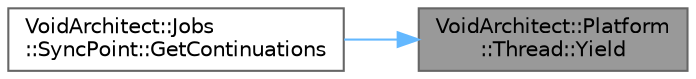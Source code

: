 digraph "VoidArchitect::Platform::Thread::Yield"
{
 // LATEX_PDF_SIZE
  bgcolor="transparent";
  edge [fontname=Helvetica,fontsize=10,labelfontname=Helvetica,labelfontsize=10];
  node [fontname=Helvetica,fontsize=10,shape=box,height=0.2,width=0.4];
  rankdir="RL";
  Node1 [id="Node000001",label="VoidArchitect::Platform\l::Thread::Yield",height=0.2,width=0.4,color="gray40", fillcolor="grey60", style="filled", fontcolor="black",tooltip="Yield execution of the current thread to other threads."];
  Node1 -> Node2 [id="edge1_Node000001_Node000002",dir="back",color="steelblue1",style="solid",tooltip=" "];
  Node2 [id="Node000002",label="VoidArchitect::Jobs\l::SyncPoint::GetContinuations",height=0.2,width=0.4,color="grey40", fillcolor="white", style="filled",URL="$struct_void_architect_1_1_jobs_1_1_sync_point.html#ac34daddd861e10c0e41a7a06438be41a",tooltip="Get all continuation handles for processing."];
}
